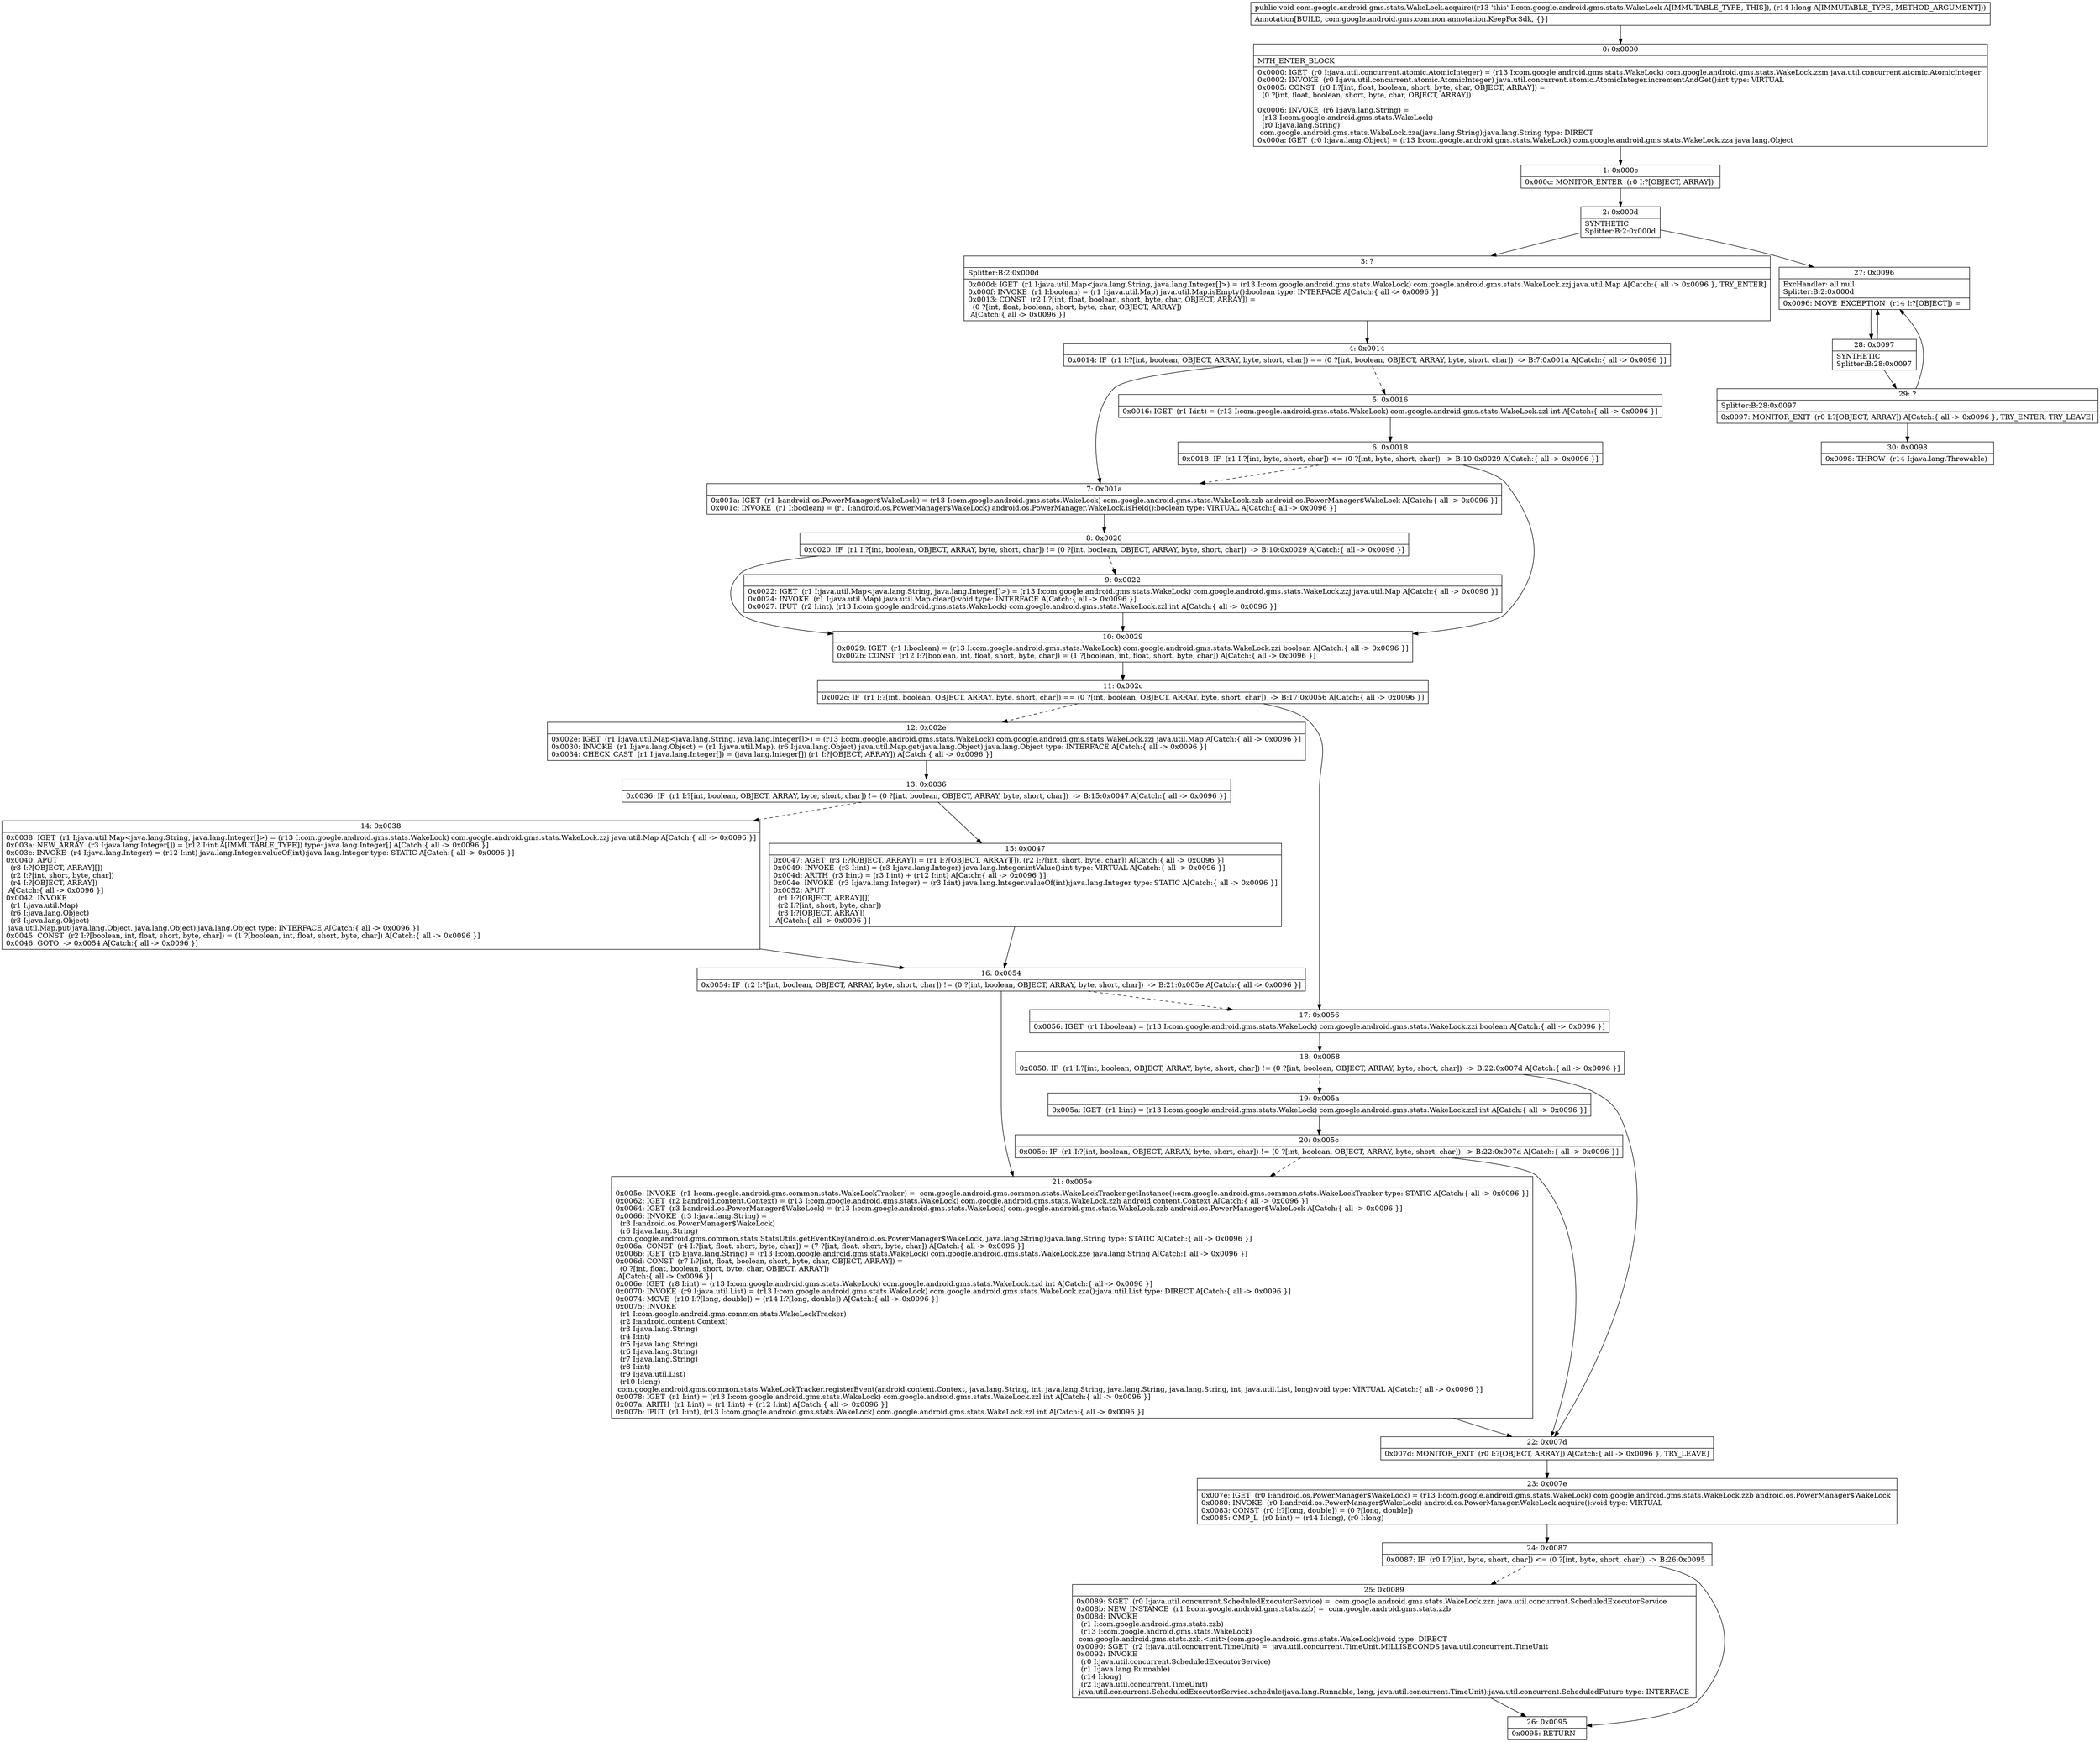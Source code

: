 digraph "CFG forcom.google.android.gms.stats.WakeLock.acquire(J)V" {
Node_0 [shape=record,label="{0\:\ 0x0000|MTH_ENTER_BLOCK\l|0x0000: IGET  (r0 I:java.util.concurrent.atomic.AtomicInteger) = (r13 I:com.google.android.gms.stats.WakeLock) com.google.android.gms.stats.WakeLock.zzm java.util.concurrent.atomic.AtomicInteger \l0x0002: INVOKE  (r0 I:java.util.concurrent.atomic.AtomicInteger) java.util.concurrent.atomic.AtomicInteger.incrementAndGet():int type: VIRTUAL \l0x0005: CONST  (r0 I:?[int, float, boolean, short, byte, char, OBJECT, ARRAY]) = \l  (0 ?[int, float, boolean, short, byte, char, OBJECT, ARRAY])\l \l0x0006: INVOKE  (r6 I:java.lang.String) = \l  (r13 I:com.google.android.gms.stats.WakeLock)\l  (r0 I:java.lang.String)\l com.google.android.gms.stats.WakeLock.zza(java.lang.String):java.lang.String type: DIRECT \l0x000a: IGET  (r0 I:java.lang.Object) = (r13 I:com.google.android.gms.stats.WakeLock) com.google.android.gms.stats.WakeLock.zza java.lang.Object \l}"];
Node_1 [shape=record,label="{1\:\ 0x000c|0x000c: MONITOR_ENTER  (r0 I:?[OBJECT, ARRAY]) \l}"];
Node_2 [shape=record,label="{2\:\ 0x000d|SYNTHETIC\lSplitter:B:2:0x000d\l}"];
Node_3 [shape=record,label="{3\:\ ?|Splitter:B:2:0x000d\l|0x000d: IGET  (r1 I:java.util.Map\<java.lang.String, java.lang.Integer[]\>) = (r13 I:com.google.android.gms.stats.WakeLock) com.google.android.gms.stats.WakeLock.zzj java.util.Map A[Catch:\{ all \-\> 0x0096 \}, TRY_ENTER]\l0x000f: INVOKE  (r1 I:boolean) = (r1 I:java.util.Map) java.util.Map.isEmpty():boolean type: INTERFACE A[Catch:\{ all \-\> 0x0096 \}]\l0x0013: CONST  (r2 I:?[int, float, boolean, short, byte, char, OBJECT, ARRAY]) = \l  (0 ?[int, float, boolean, short, byte, char, OBJECT, ARRAY])\l A[Catch:\{ all \-\> 0x0096 \}]\l}"];
Node_4 [shape=record,label="{4\:\ 0x0014|0x0014: IF  (r1 I:?[int, boolean, OBJECT, ARRAY, byte, short, char]) == (0 ?[int, boolean, OBJECT, ARRAY, byte, short, char])  \-\> B:7:0x001a A[Catch:\{ all \-\> 0x0096 \}]\l}"];
Node_5 [shape=record,label="{5\:\ 0x0016|0x0016: IGET  (r1 I:int) = (r13 I:com.google.android.gms.stats.WakeLock) com.google.android.gms.stats.WakeLock.zzl int A[Catch:\{ all \-\> 0x0096 \}]\l}"];
Node_6 [shape=record,label="{6\:\ 0x0018|0x0018: IF  (r1 I:?[int, byte, short, char]) \<= (0 ?[int, byte, short, char])  \-\> B:10:0x0029 A[Catch:\{ all \-\> 0x0096 \}]\l}"];
Node_7 [shape=record,label="{7\:\ 0x001a|0x001a: IGET  (r1 I:android.os.PowerManager$WakeLock) = (r13 I:com.google.android.gms.stats.WakeLock) com.google.android.gms.stats.WakeLock.zzb android.os.PowerManager$WakeLock A[Catch:\{ all \-\> 0x0096 \}]\l0x001c: INVOKE  (r1 I:boolean) = (r1 I:android.os.PowerManager$WakeLock) android.os.PowerManager.WakeLock.isHeld():boolean type: VIRTUAL A[Catch:\{ all \-\> 0x0096 \}]\l}"];
Node_8 [shape=record,label="{8\:\ 0x0020|0x0020: IF  (r1 I:?[int, boolean, OBJECT, ARRAY, byte, short, char]) != (0 ?[int, boolean, OBJECT, ARRAY, byte, short, char])  \-\> B:10:0x0029 A[Catch:\{ all \-\> 0x0096 \}]\l}"];
Node_9 [shape=record,label="{9\:\ 0x0022|0x0022: IGET  (r1 I:java.util.Map\<java.lang.String, java.lang.Integer[]\>) = (r13 I:com.google.android.gms.stats.WakeLock) com.google.android.gms.stats.WakeLock.zzj java.util.Map A[Catch:\{ all \-\> 0x0096 \}]\l0x0024: INVOKE  (r1 I:java.util.Map) java.util.Map.clear():void type: INTERFACE A[Catch:\{ all \-\> 0x0096 \}]\l0x0027: IPUT  (r2 I:int), (r13 I:com.google.android.gms.stats.WakeLock) com.google.android.gms.stats.WakeLock.zzl int A[Catch:\{ all \-\> 0x0096 \}]\l}"];
Node_10 [shape=record,label="{10\:\ 0x0029|0x0029: IGET  (r1 I:boolean) = (r13 I:com.google.android.gms.stats.WakeLock) com.google.android.gms.stats.WakeLock.zzi boolean A[Catch:\{ all \-\> 0x0096 \}]\l0x002b: CONST  (r12 I:?[boolean, int, float, short, byte, char]) = (1 ?[boolean, int, float, short, byte, char]) A[Catch:\{ all \-\> 0x0096 \}]\l}"];
Node_11 [shape=record,label="{11\:\ 0x002c|0x002c: IF  (r1 I:?[int, boolean, OBJECT, ARRAY, byte, short, char]) == (0 ?[int, boolean, OBJECT, ARRAY, byte, short, char])  \-\> B:17:0x0056 A[Catch:\{ all \-\> 0x0096 \}]\l}"];
Node_12 [shape=record,label="{12\:\ 0x002e|0x002e: IGET  (r1 I:java.util.Map\<java.lang.String, java.lang.Integer[]\>) = (r13 I:com.google.android.gms.stats.WakeLock) com.google.android.gms.stats.WakeLock.zzj java.util.Map A[Catch:\{ all \-\> 0x0096 \}]\l0x0030: INVOKE  (r1 I:java.lang.Object) = (r1 I:java.util.Map), (r6 I:java.lang.Object) java.util.Map.get(java.lang.Object):java.lang.Object type: INTERFACE A[Catch:\{ all \-\> 0x0096 \}]\l0x0034: CHECK_CAST  (r1 I:java.lang.Integer[]) = (java.lang.Integer[]) (r1 I:?[OBJECT, ARRAY]) A[Catch:\{ all \-\> 0x0096 \}]\l}"];
Node_13 [shape=record,label="{13\:\ 0x0036|0x0036: IF  (r1 I:?[int, boolean, OBJECT, ARRAY, byte, short, char]) != (0 ?[int, boolean, OBJECT, ARRAY, byte, short, char])  \-\> B:15:0x0047 A[Catch:\{ all \-\> 0x0096 \}]\l}"];
Node_14 [shape=record,label="{14\:\ 0x0038|0x0038: IGET  (r1 I:java.util.Map\<java.lang.String, java.lang.Integer[]\>) = (r13 I:com.google.android.gms.stats.WakeLock) com.google.android.gms.stats.WakeLock.zzj java.util.Map A[Catch:\{ all \-\> 0x0096 \}]\l0x003a: NEW_ARRAY  (r3 I:java.lang.Integer[]) = (r12 I:int A[IMMUTABLE_TYPE]) type: java.lang.Integer[] A[Catch:\{ all \-\> 0x0096 \}]\l0x003c: INVOKE  (r4 I:java.lang.Integer) = (r12 I:int) java.lang.Integer.valueOf(int):java.lang.Integer type: STATIC A[Catch:\{ all \-\> 0x0096 \}]\l0x0040: APUT  \l  (r3 I:?[OBJECT, ARRAY][])\l  (r2 I:?[int, short, byte, char])\l  (r4 I:?[OBJECT, ARRAY])\l A[Catch:\{ all \-\> 0x0096 \}]\l0x0042: INVOKE  \l  (r1 I:java.util.Map)\l  (r6 I:java.lang.Object)\l  (r3 I:java.lang.Object)\l java.util.Map.put(java.lang.Object, java.lang.Object):java.lang.Object type: INTERFACE A[Catch:\{ all \-\> 0x0096 \}]\l0x0045: CONST  (r2 I:?[boolean, int, float, short, byte, char]) = (1 ?[boolean, int, float, short, byte, char]) A[Catch:\{ all \-\> 0x0096 \}]\l0x0046: GOTO  \-\> 0x0054 A[Catch:\{ all \-\> 0x0096 \}]\l}"];
Node_15 [shape=record,label="{15\:\ 0x0047|0x0047: AGET  (r3 I:?[OBJECT, ARRAY]) = (r1 I:?[OBJECT, ARRAY][]), (r2 I:?[int, short, byte, char]) A[Catch:\{ all \-\> 0x0096 \}]\l0x0049: INVOKE  (r3 I:int) = (r3 I:java.lang.Integer) java.lang.Integer.intValue():int type: VIRTUAL A[Catch:\{ all \-\> 0x0096 \}]\l0x004d: ARITH  (r3 I:int) = (r3 I:int) + (r12 I:int) A[Catch:\{ all \-\> 0x0096 \}]\l0x004e: INVOKE  (r3 I:java.lang.Integer) = (r3 I:int) java.lang.Integer.valueOf(int):java.lang.Integer type: STATIC A[Catch:\{ all \-\> 0x0096 \}]\l0x0052: APUT  \l  (r1 I:?[OBJECT, ARRAY][])\l  (r2 I:?[int, short, byte, char])\l  (r3 I:?[OBJECT, ARRAY])\l A[Catch:\{ all \-\> 0x0096 \}]\l}"];
Node_16 [shape=record,label="{16\:\ 0x0054|0x0054: IF  (r2 I:?[int, boolean, OBJECT, ARRAY, byte, short, char]) != (0 ?[int, boolean, OBJECT, ARRAY, byte, short, char])  \-\> B:21:0x005e A[Catch:\{ all \-\> 0x0096 \}]\l}"];
Node_17 [shape=record,label="{17\:\ 0x0056|0x0056: IGET  (r1 I:boolean) = (r13 I:com.google.android.gms.stats.WakeLock) com.google.android.gms.stats.WakeLock.zzi boolean A[Catch:\{ all \-\> 0x0096 \}]\l}"];
Node_18 [shape=record,label="{18\:\ 0x0058|0x0058: IF  (r1 I:?[int, boolean, OBJECT, ARRAY, byte, short, char]) != (0 ?[int, boolean, OBJECT, ARRAY, byte, short, char])  \-\> B:22:0x007d A[Catch:\{ all \-\> 0x0096 \}]\l}"];
Node_19 [shape=record,label="{19\:\ 0x005a|0x005a: IGET  (r1 I:int) = (r13 I:com.google.android.gms.stats.WakeLock) com.google.android.gms.stats.WakeLock.zzl int A[Catch:\{ all \-\> 0x0096 \}]\l}"];
Node_20 [shape=record,label="{20\:\ 0x005c|0x005c: IF  (r1 I:?[int, boolean, OBJECT, ARRAY, byte, short, char]) != (0 ?[int, boolean, OBJECT, ARRAY, byte, short, char])  \-\> B:22:0x007d A[Catch:\{ all \-\> 0x0096 \}]\l}"];
Node_21 [shape=record,label="{21\:\ 0x005e|0x005e: INVOKE  (r1 I:com.google.android.gms.common.stats.WakeLockTracker) =  com.google.android.gms.common.stats.WakeLockTracker.getInstance():com.google.android.gms.common.stats.WakeLockTracker type: STATIC A[Catch:\{ all \-\> 0x0096 \}]\l0x0062: IGET  (r2 I:android.content.Context) = (r13 I:com.google.android.gms.stats.WakeLock) com.google.android.gms.stats.WakeLock.zzh android.content.Context A[Catch:\{ all \-\> 0x0096 \}]\l0x0064: IGET  (r3 I:android.os.PowerManager$WakeLock) = (r13 I:com.google.android.gms.stats.WakeLock) com.google.android.gms.stats.WakeLock.zzb android.os.PowerManager$WakeLock A[Catch:\{ all \-\> 0x0096 \}]\l0x0066: INVOKE  (r3 I:java.lang.String) = \l  (r3 I:android.os.PowerManager$WakeLock)\l  (r6 I:java.lang.String)\l com.google.android.gms.common.stats.StatsUtils.getEventKey(android.os.PowerManager$WakeLock, java.lang.String):java.lang.String type: STATIC A[Catch:\{ all \-\> 0x0096 \}]\l0x006a: CONST  (r4 I:?[int, float, short, byte, char]) = (7 ?[int, float, short, byte, char]) A[Catch:\{ all \-\> 0x0096 \}]\l0x006b: IGET  (r5 I:java.lang.String) = (r13 I:com.google.android.gms.stats.WakeLock) com.google.android.gms.stats.WakeLock.zze java.lang.String A[Catch:\{ all \-\> 0x0096 \}]\l0x006d: CONST  (r7 I:?[int, float, boolean, short, byte, char, OBJECT, ARRAY]) = \l  (0 ?[int, float, boolean, short, byte, char, OBJECT, ARRAY])\l A[Catch:\{ all \-\> 0x0096 \}]\l0x006e: IGET  (r8 I:int) = (r13 I:com.google.android.gms.stats.WakeLock) com.google.android.gms.stats.WakeLock.zzd int A[Catch:\{ all \-\> 0x0096 \}]\l0x0070: INVOKE  (r9 I:java.util.List) = (r13 I:com.google.android.gms.stats.WakeLock) com.google.android.gms.stats.WakeLock.zza():java.util.List type: DIRECT A[Catch:\{ all \-\> 0x0096 \}]\l0x0074: MOVE  (r10 I:?[long, double]) = (r14 I:?[long, double]) A[Catch:\{ all \-\> 0x0096 \}]\l0x0075: INVOKE  \l  (r1 I:com.google.android.gms.common.stats.WakeLockTracker)\l  (r2 I:android.content.Context)\l  (r3 I:java.lang.String)\l  (r4 I:int)\l  (r5 I:java.lang.String)\l  (r6 I:java.lang.String)\l  (r7 I:java.lang.String)\l  (r8 I:int)\l  (r9 I:java.util.List)\l  (r10 I:long)\l com.google.android.gms.common.stats.WakeLockTracker.registerEvent(android.content.Context, java.lang.String, int, java.lang.String, java.lang.String, java.lang.String, int, java.util.List, long):void type: VIRTUAL A[Catch:\{ all \-\> 0x0096 \}]\l0x0078: IGET  (r1 I:int) = (r13 I:com.google.android.gms.stats.WakeLock) com.google.android.gms.stats.WakeLock.zzl int A[Catch:\{ all \-\> 0x0096 \}]\l0x007a: ARITH  (r1 I:int) = (r1 I:int) + (r12 I:int) A[Catch:\{ all \-\> 0x0096 \}]\l0x007b: IPUT  (r1 I:int), (r13 I:com.google.android.gms.stats.WakeLock) com.google.android.gms.stats.WakeLock.zzl int A[Catch:\{ all \-\> 0x0096 \}]\l}"];
Node_22 [shape=record,label="{22\:\ 0x007d|0x007d: MONITOR_EXIT  (r0 I:?[OBJECT, ARRAY]) A[Catch:\{ all \-\> 0x0096 \}, TRY_LEAVE]\l}"];
Node_23 [shape=record,label="{23\:\ 0x007e|0x007e: IGET  (r0 I:android.os.PowerManager$WakeLock) = (r13 I:com.google.android.gms.stats.WakeLock) com.google.android.gms.stats.WakeLock.zzb android.os.PowerManager$WakeLock \l0x0080: INVOKE  (r0 I:android.os.PowerManager$WakeLock) android.os.PowerManager.WakeLock.acquire():void type: VIRTUAL \l0x0083: CONST  (r0 I:?[long, double]) = (0 ?[long, double]) \l0x0085: CMP_L  (r0 I:int) = (r14 I:long), (r0 I:long) \l}"];
Node_24 [shape=record,label="{24\:\ 0x0087|0x0087: IF  (r0 I:?[int, byte, short, char]) \<= (0 ?[int, byte, short, char])  \-\> B:26:0x0095 \l}"];
Node_25 [shape=record,label="{25\:\ 0x0089|0x0089: SGET  (r0 I:java.util.concurrent.ScheduledExecutorService) =  com.google.android.gms.stats.WakeLock.zzn java.util.concurrent.ScheduledExecutorService \l0x008b: NEW_INSTANCE  (r1 I:com.google.android.gms.stats.zzb) =  com.google.android.gms.stats.zzb \l0x008d: INVOKE  \l  (r1 I:com.google.android.gms.stats.zzb)\l  (r13 I:com.google.android.gms.stats.WakeLock)\l com.google.android.gms.stats.zzb.\<init\>(com.google.android.gms.stats.WakeLock):void type: DIRECT \l0x0090: SGET  (r2 I:java.util.concurrent.TimeUnit) =  java.util.concurrent.TimeUnit.MILLISECONDS java.util.concurrent.TimeUnit \l0x0092: INVOKE  \l  (r0 I:java.util.concurrent.ScheduledExecutorService)\l  (r1 I:java.lang.Runnable)\l  (r14 I:long)\l  (r2 I:java.util.concurrent.TimeUnit)\l java.util.concurrent.ScheduledExecutorService.schedule(java.lang.Runnable, long, java.util.concurrent.TimeUnit):java.util.concurrent.ScheduledFuture type: INTERFACE \l}"];
Node_26 [shape=record,label="{26\:\ 0x0095|0x0095: RETURN   \l}"];
Node_27 [shape=record,label="{27\:\ 0x0096|ExcHandler: all null\lSplitter:B:2:0x000d\l|0x0096: MOVE_EXCEPTION  (r14 I:?[OBJECT]) =  \l}"];
Node_28 [shape=record,label="{28\:\ 0x0097|SYNTHETIC\lSplitter:B:28:0x0097\l}"];
Node_29 [shape=record,label="{29\:\ ?|Splitter:B:28:0x0097\l|0x0097: MONITOR_EXIT  (r0 I:?[OBJECT, ARRAY]) A[Catch:\{ all \-\> 0x0096 \}, TRY_ENTER, TRY_LEAVE]\l}"];
Node_30 [shape=record,label="{30\:\ 0x0098|0x0098: THROW  (r14 I:java.lang.Throwable) \l}"];
MethodNode[shape=record,label="{public void com.google.android.gms.stats.WakeLock.acquire((r13 'this' I:com.google.android.gms.stats.WakeLock A[IMMUTABLE_TYPE, THIS]), (r14 I:long A[IMMUTABLE_TYPE, METHOD_ARGUMENT]))  | Annotation[BUILD, com.google.android.gms.common.annotation.KeepForSdk, \{\}]\l}"];
MethodNode -> Node_0;
Node_0 -> Node_1;
Node_1 -> Node_2;
Node_2 -> Node_3;
Node_2 -> Node_27;
Node_3 -> Node_4;
Node_4 -> Node_5[style=dashed];
Node_4 -> Node_7;
Node_5 -> Node_6;
Node_6 -> Node_7[style=dashed];
Node_6 -> Node_10;
Node_7 -> Node_8;
Node_8 -> Node_9[style=dashed];
Node_8 -> Node_10;
Node_9 -> Node_10;
Node_10 -> Node_11;
Node_11 -> Node_12[style=dashed];
Node_11 -> Node_17;
Node_12 -> Node_13;
Node_13 -> Node_14[style=dashed];
Node_13 -> Node_15;
Node_14 -> Node_16;
Node_15 -> Node_16;
Node_16 -> Node_17[style=dashed];
Node_16 -> Node_21;
Node_17 -> Node_18;
Node_18 -> Node_19[style=dashed];
Node_18 -> Node_22;
Node_19 -> Node_20;
Node_20 -> Node_21[style=dashed];
Node_20 -> Node_22;
Node_21 -> Node_22;
Node_22 -> Node_23;
Node_23 -> Node_24;
Node_24 -> Node_25[style=dashed];
Node_24 -> Node_26;
Node_25 -> Node_26;
Node_27 -> Node_28;
Node_28 -> Node_29;
Node_28 -> Node_27;
Node_29 -> Node_30;
Node_29 -> Node_27;
}

